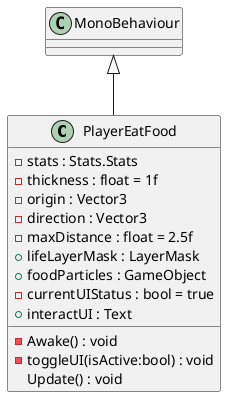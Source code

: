 @startuml
class PlayerEatFood {
    - stats : Stats.Stats
    - thickness : float = 1f
    - origin : Vector3
    - direction : Vector3
    - maxDistance : float = 2.5f
    + lifeLayerMask : LayerMask
    + foodParticles : GameObject
    - currentUIStatus : bool = true
    + interactUI : Text
    - Awake() : void
    - toggleUI(isActive:bool) : void
    Update() : void
}
MonoBehaviour <|-- PlayerEatFood
@enduml
